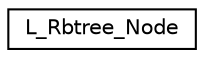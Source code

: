 digraph "Graphical Class Hierarchy"
{
 // LATEX_PDF_SIZE
  edge [fontname="Helvetica",fontsize="10",labelfontname="Helvetica",labelfontsize="10"];
  node [fontname="Helvetica",fontsize="10",shape=record];
  rankdir="LR";
  Node0 [label="L_Rbtree_Node",height=0.2,width=0.4,color="black", fillcolor="white", style="filled",URL="$struct_l___rbtree___node.html",tooltip=" "];
}
